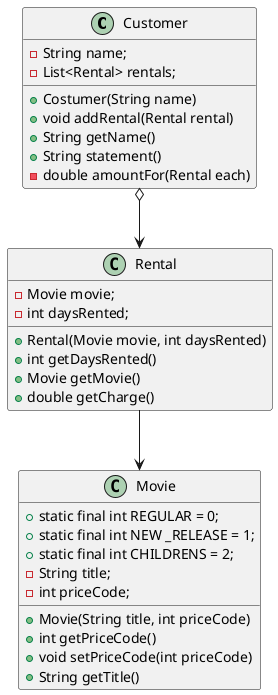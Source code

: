 @startuml movies

class Customer {
- String name;
- List<Rental> rentals;
+ Costumer(String name) 
+ void addRental(Rental rental)
+ String getName()
+ String statement()
- double amountFor(Rental each)
}

class Rental {
- Movie movie;
- int daysRented;
+ Rental(Movie movie, int daysRented)
+ int getDaysRented()
+ Movie getMovie()
+ double getCharge()
}

class Movie {
+ static final int REGULAR = 0;
+ static final int NEW _RELEASE = 1;
+ static final int CHILDRENS = 2;
- String title;
- int priceCode;
+ Movie(String title, int priceCode)
+ int getPriceCode()
+ void setPriceCode(int priceCode)
+ String getTitle()
}

Customer o-down-> Rental
Rental -down-> Movie

@enduml

